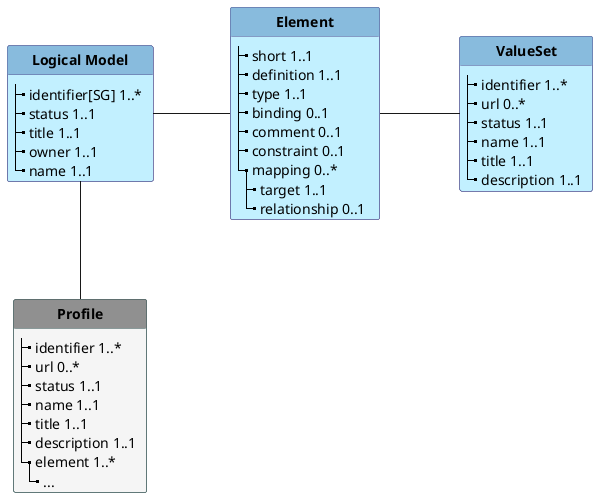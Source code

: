 @startuml
'skinparam linetype ortho
skinparam linetype polyline
hide circle
hide stereotype

'!pragma layout smetana

skinparam class<<MD>> {
 BorderColor DarkSlateGray
 BackgroundColor WhiteSmoke
 HeaderBackgroundColor #909090
}

skinparam class<<TM>> {
 BorderColor #505090
 BackgroundColor APPLICATION
 HeaderBackgroundColor #8bd
}


    class "**Logical Model**" as LM<<TM>> {
        |_ identifier[SG] 1..*   
        |_ status 1..1
        |_ title 1..1
        |_ owner 1..1
        |_ name 1..1
    }


class "**Element**" as EL<<TM>> {
      |_ short 1..1
      |_ definition 1..1
      |_ type 1..1
      |_ binding 0..1
      |_ comment 0..1
      |_ constraint 0..1
      |_ mapping 0..*
        |_ target 1..1
        |_ relationship 0..1    
      }


class "**ValueSet**" as VS<<TM>> {
    |_ identifier 1..*   
    |_ url 0..*   
    |_ status 1..1
    |_ name 1..1
    |_ title 1..1
    |_ description 1..1   
}



class "**Profile**" as PR<<MD>> {
    |_ identifier 1..*   
    |_ url 0..*   
    |_ status 1..1
    |_ name 1..1
    |_ title 1..1
    |_ description 1..1   
    |_ element 1..*
      |_ ...
}


LM -r- EL:  "            "  
EL-r- VS: "             "

LM-d- PR: "      "

@enduml
